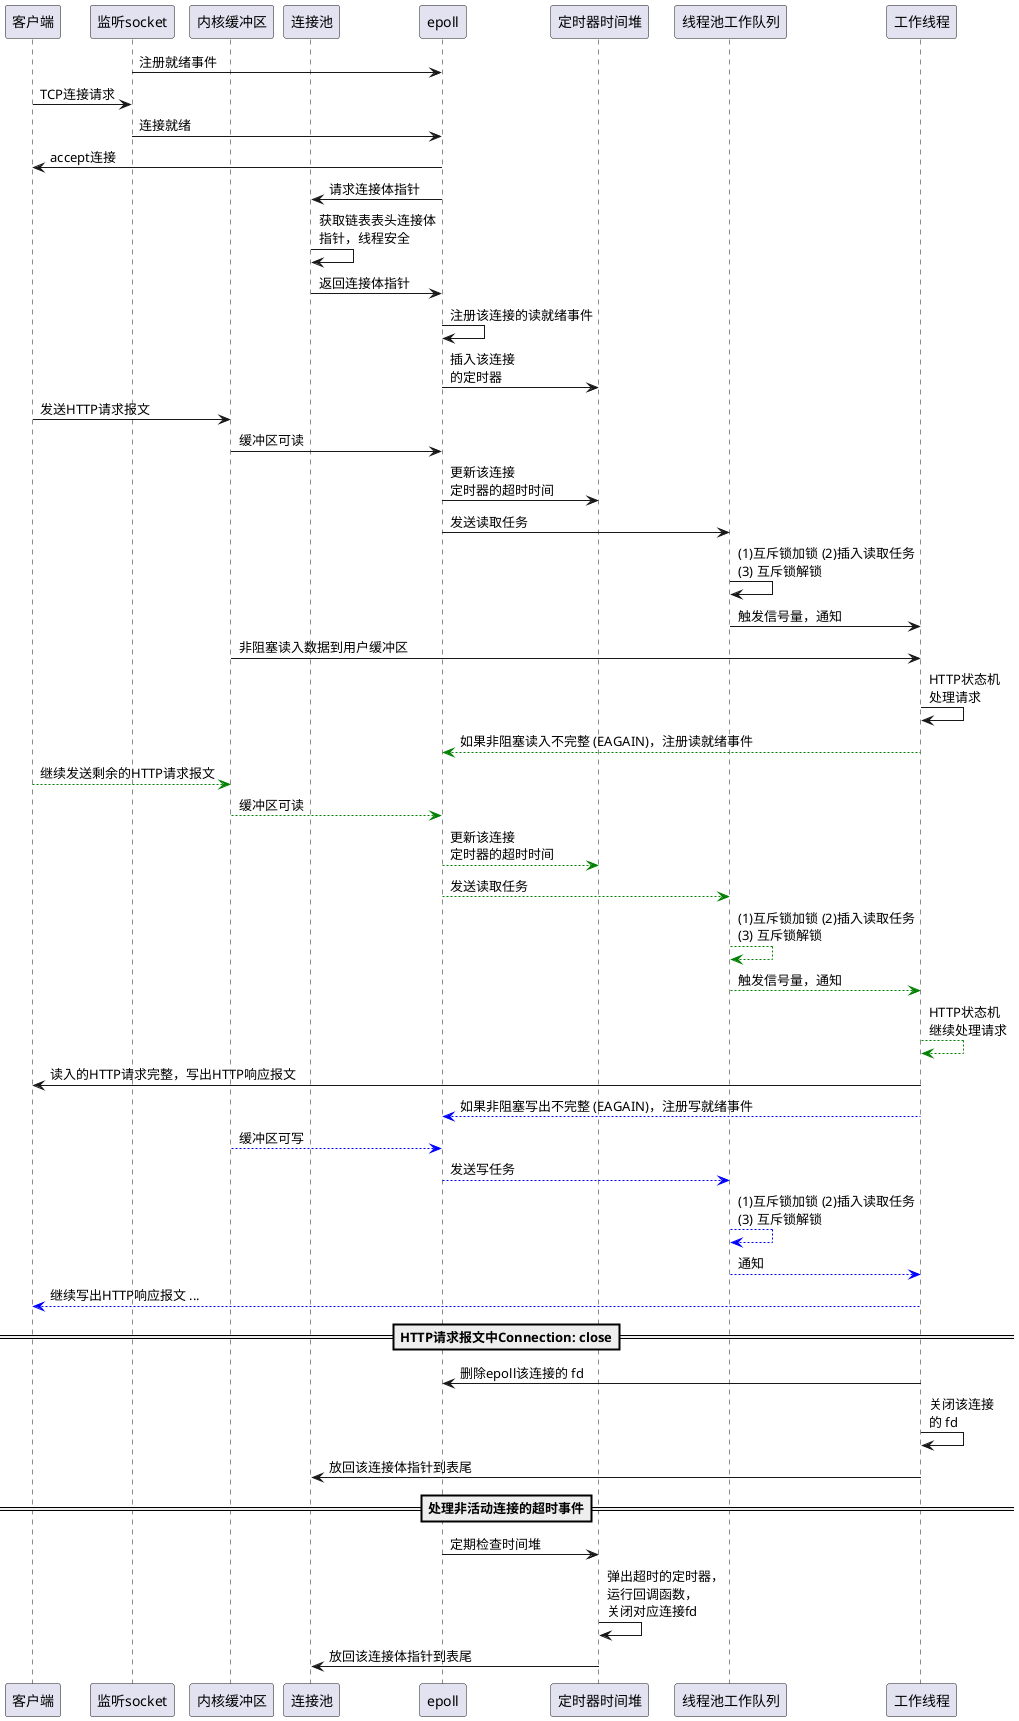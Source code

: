 @startuml

participant 客户端

participant 监听socket

participant 内核缓冲区

participant 连接池

participant epoll

participant 定时器时间堆

participant 线程池工作队列

participant 工作线程

监听socket -> epoll : 注册就绪事件

客户端 -> 监听socket : TCP连接请求

监听socket -> epoll : 连接就绪

epoll -> 客户端 : accept连接

epoll -> 连接池 : 请求连接体指针

连接池 -> 连接池 : 获取链表表头连接体\n指针，线程安全

连接池 -> epoll : 返回连接体指针

epoll -> epoll : 注册该连接的读就绪事件

epoll -> 定时器时间堆 : 插入该连接\n的定时器

客户端 -> 内核缓冲区 : 发送HTTP请求报文

内核缓冲区 -> epoll : 缓冲区可读

epoll -> 定时器时间堆 : 更新该连接\n定时器的超时时间

epoll -> 线程池工作队列 : 发送读取任务

线程池工作队列 -> 线程池工作队列 : (1)互斥锁加锁 (2)插入读取任务\n(3) 互斥锁解锁

线程池工作队列 -> 工作线程 : 触发信号量，通知

内核缓冲区 -> 工作线程: 非阻塞读入数据到用户缓冲区

工作线程 -> 工作线程 : HTTP状态机\n处理请求

工作线程 --[#green]> epoll : 如果非阻塞读入不完整 (EAGAIN)，注册读就绪事件

客户端 --[#green]> 内核缓冲区 : 继续发送剩余的HTTP请求报文

内核缓冲区 --[#green]> epoll : 缓冲区可读

epoll --[#green]> 定时器时间堆 : 更新该连接\n定时器的超时时间

epoll --[#green]> 线程池工作队列 : 发送读取任务

线程池工作队列 --[#green]> 线程池工作队列 : (1)互斥锁加锁 (2)插入读取任务\n(3) 互斥锁解锁

线程池工作队列 --[#green]> 工作线程 : 触发信号量，通知

工作线程 --[#green]> 工作线程 : HTTP状态机\n继续处理请求

工作线程 -> 客户端 : 读入的HTTP请求完整，写出HTTP响应报文

工作线程 --[#blue]> epoll : 如果非阻塞写出不完整 (EAGAIN)，注册写就绪事件

内核缓冲区 --[#blue]> epoll : 缓冲区可写

epoll --[#blue]> 线程池工作队列 : 发送写任务

线程池工作队列 --[#blue]> 线程池工作队列 : (1)互斥锁加锁 (2)插入读取任务\n(3) 互斥锁解锁

线程池工作队列 --[#blue]> 工作线程 : 通知

工作线程 --[#blue]> 客户端 : 继续写出HTTP响应报文 ...

==HTTP请求报文中Connection: close==

工作线程 -> epoll : 删除epoll该连接的 fd

工作线程 -> 工作线程 : 关闭该连接\n的 fd

工作线程 -> 连接池 : 放回该连接体指针到表尾

==处理非活动连接的超时事件==

epoll -> 定时器时间堆 : 定期检查时间堆

定时器时间堆 -> 定时器时间堆 : 弹出超时的定时器，\n运行回调函数，\n关闭对应连接fd

定时器时间堆 -> 连接池 : 放回该连接体指针到表尾

@enduml